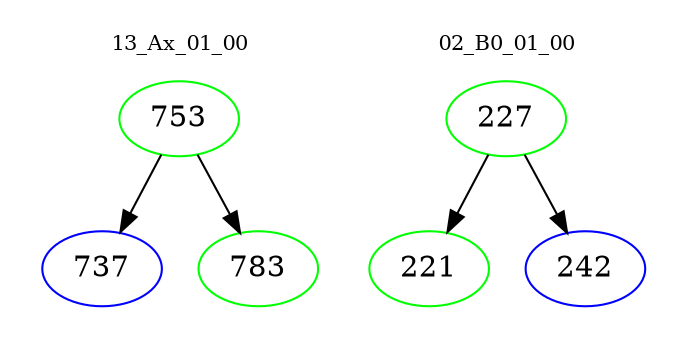 digraph{
subgraph cluster_0 {
color = white
label = "13_Ax_01_00";
fontsize=10;
T0_753 [label="753", color="green"]
T0_753 -> T0_737 [color="black"]
T0_737 [label="737", color="blue"]
T0_753 -> T0_783 [color="black"]
T0_783 [label="783", color="green"]
}
subgraph cluster_1 {
color = white
label = "02_B0_01_00";
fontsize=10;
T1_227 [label="227", color="green"]
T1_227 -> T1_221 [color="black"]
T1_221 [label="221", color="green"]
T1_227 -> T1_242 [color="black"]
T1_242 [label="242", color="blue"]
}
}
